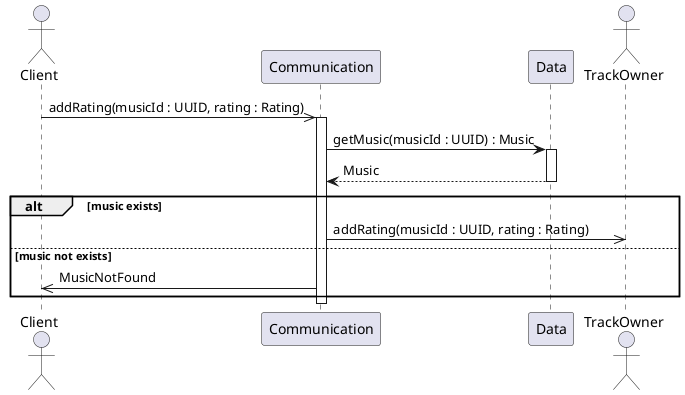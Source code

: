 @startuml 4.1 User add a rating to a music (server)

actor Client as client

participant Communication as com
participant Data as data

actor TrackOwner as owner

client ->> com : addRating(musicId : UUID, rating : Rating)

activate com

com -> data++ : getMusic(musicId : UUID) : Music
return Music

alt music exists
    com ->> owner : addRating(musicId : UUID, rating : Rating)
else music not exists
    com ->> client : MusicNotFound
end

deactivate com

@enduml